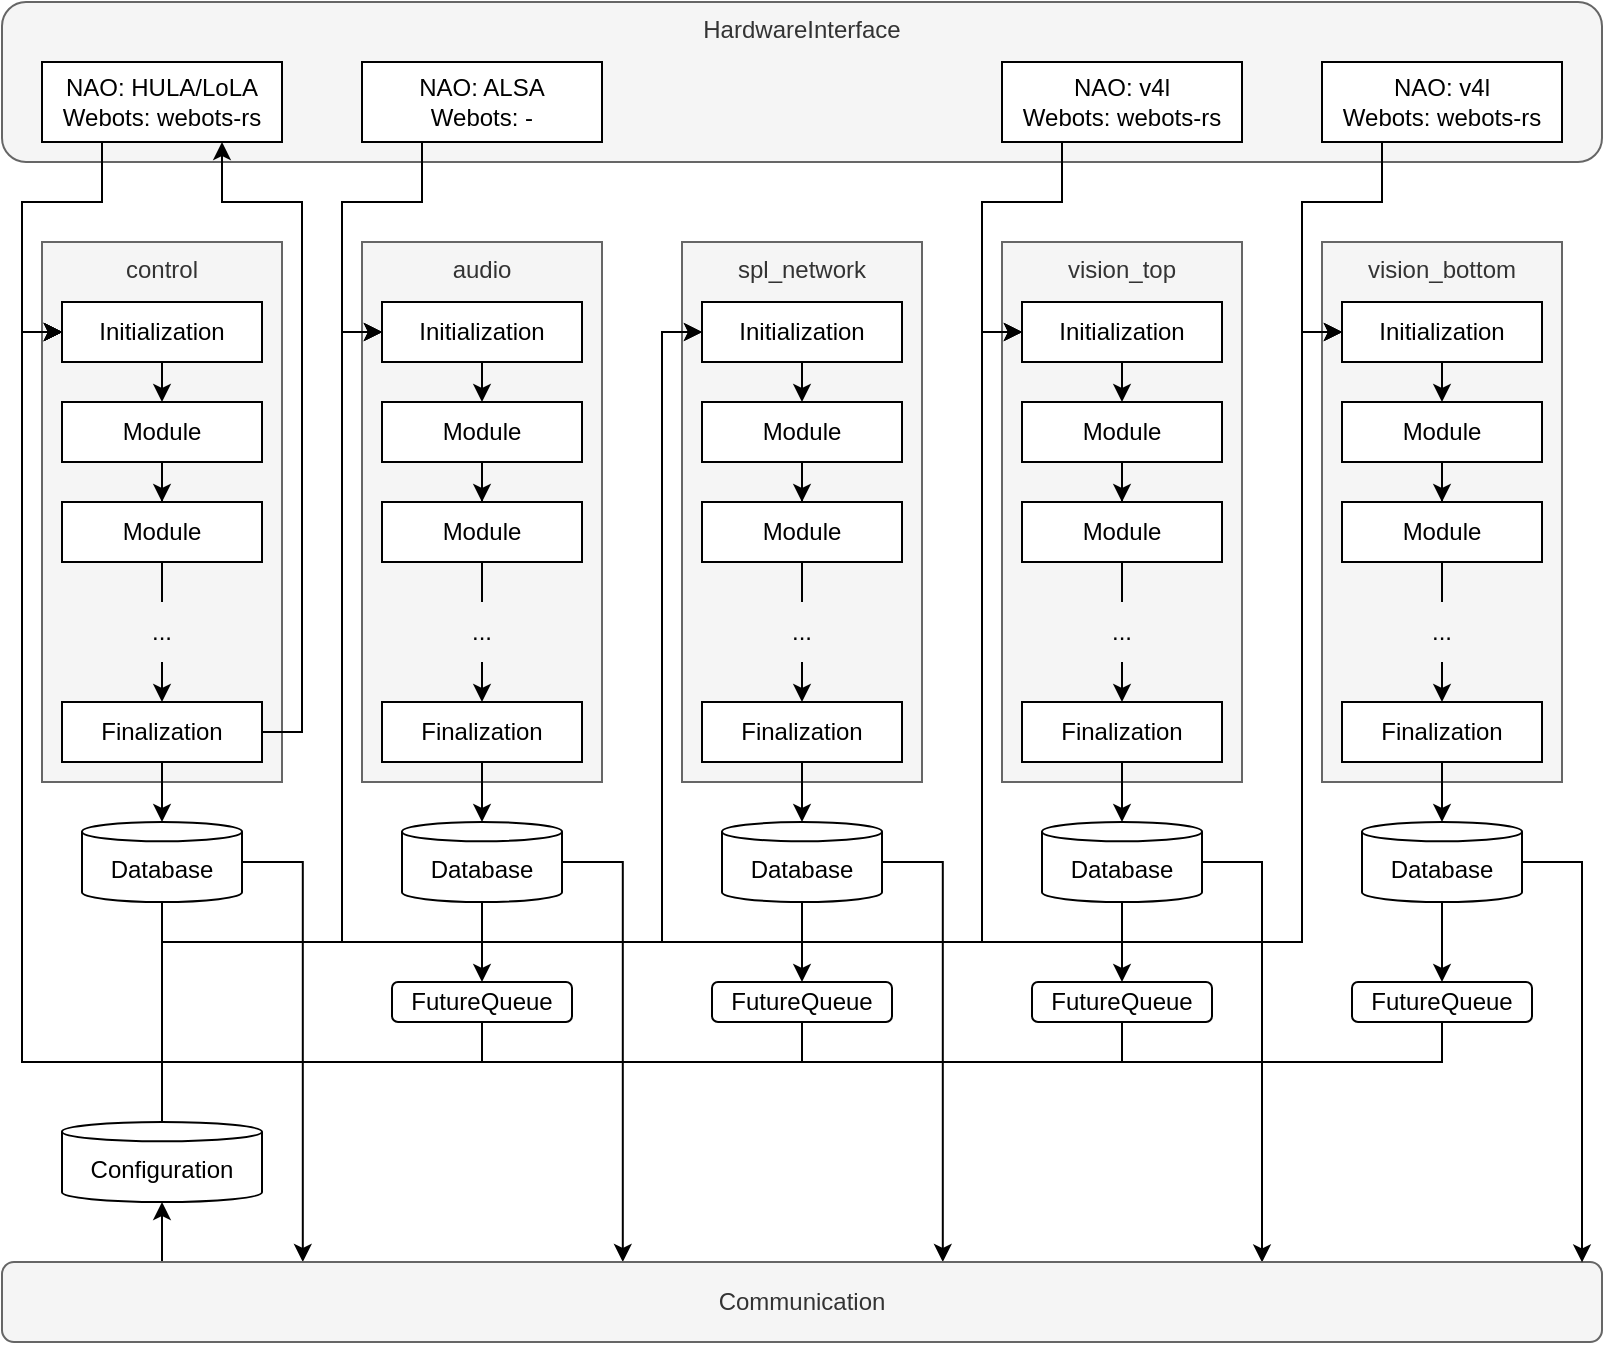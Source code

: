 <mxfile version="18.1.1" type="device"><diagram id="XcJZ0W03TQX2NoV_ZfGi" name="Page-1"><mxGraphModel dx="1497" dy="863" grid="0" gridSize="10" guides="1" tooltips="1" connect="1" arrows="1" fold="1" page="0" pageScale="1" pageWidth="850" pageHeight="1100" math="0" shadow="0"><root><mxCell id="0"/><mxCell id="1" parent="0"/><mxCell id="W6htOilXqDYfo_NaCT0V-1" value="&lt;div&gt;control&lt;/div&gt;" style="rounded=0;whiteSpace=wrap;html=1;verticalAlign=top;fillColor=#f5f5f5;fontColor=#333333;strokeColor=#666666;" vertex="1" parent="1"><mxGeometry x="40" y="120" width="120" height="270" as="geometry"/></mxCell><mxCell id="W6htOilXqDYfo_NaCT0V-2" value="HardwareInterface" style="rounded=1;whiteSpace=wrap;html=1;verticalAlign=top;fillColor=#f5f5f5;fontColor=#333333;strokeColor=#666666;" vertex="1" parent="1"><mxGeometry x="20" width="800" height="80" as="geometry"/></mxCell><mxCell id="W6htOilXqDYfo_NaCT0V-3" value="&lt;div&gt;audio&lt;/div&gt;" style="rounded=0;whiteSpace=wrap;html=1;verticalAlign=top;fillColor=#f5f5f5;fontColor=#333333;strokeColor=#666666;" vertex="1" parent="1"><mxGeometry x="200" y="120" width="120" height="270" as="geometry"/></mxCell><mxCell id="W6htOilXqDYfo_NaCT0V-4" value="spl_network" style="rounded=0;whiteSpace=wrap;html=1;verticalAlign=top;fillColor=#f5f5f5;fontColor=#333333;strokeColor=#666666;" vertex="1" parent="1"><mxGeometry x="360" y="120" width="120" height="270" as="geometry"/></mxCell><mxCell id="W6htOilXqDYfo_NaCT0V-5" value="&lt;div&gt;vision_top&lt;/div&gt;" style="rounded=0;whiteSpace=wrap;html=1;verticalAlign=top;fillColor=#f5f5f5;fontColor=#333333;strokeColor=#666666;" vertex="1" parent="1"><mxGeometry x="520" y="120" width="120" height="270" as="geometry"/></mxCell><mxCell id="W6htOilXqDYfo_NaCT0V-6" value="vision_bottom" style="rounded=0;whiteSpace=wrap;html=1;verticalAlign=top;fillColor=#f5f5f5;fontColor=#333333;strokeColor=#666666;" vertex="1" parent="1"><mxGeometry x="680" y="120" width="120" height="270" as="geometry"/></mxCell><mxCell id="W6htOilXqDYfo_NaCT0V-69" style="edgeStyle=orthogonalEdgeStyle;rounded=0;orthogonalLoop=1;jettySize=auto;html=1;exitX=0.5;exitY=1;exitDx=0;exitDy=0;exitPerimeter=0;entryX=0;entryY=0.5;entryDx=0;entryDy=0;fillColor=#1ba1e2;strokeColor=default;" edge="1" parent="1" source="W6htOilXqDYfo_NaCT0V-8" target="W6htOilXqDYfo_NaCT0V-62"><mxGeometry relative="1" as="geometry"><Array as="points"><mxPoint x="100" y="470"/><mxPoint x="670" y="470"/><mxPoint x="670" y="165"/></Array></mxGeometry></mxCell><mxCell id="W6htOilXqDYfo_NaCT0V-70" style="edgeStyle=orthogonalEdgeStyle;rounded=0;orthogonalLoop=1;jettySize=auto;html=1;exitX=0.5;exitY=1;exitDx=0;exitDy=0;exitPerimeter=0;entryX=0;entryY=0.5;entryDx=0;entryDy=0;fillColor=#1ba1e2;strokeColor=default;" edge="1" parent="1" source="W6htOilXqDYfo_NaCT0V-8" target="W6htOilXqDYfo_NaCT0V-53"><mxGeometry relative="1" as="geometry"><Array as="points"><mxPoint x="100" y="470"/><mxPoint x="510" y="470"/><mxPoint x="510" y="165"/></Array></mxGeometry></mxCell><mxCell id="W6htOilXqDYfo_NaCT0V-71" style="edgeStyle=orthogonalEdgeStyle;rounded=0;orthogonalLoop=1;jettySize=auto;html=1;entryX=0;entryY=0.5;entryDx=0;entryDy=0;fillColor=#1ba1e2;strokeColor=default;exitX=0.5;exitY=1;exitDx=0;exitDy=0;exitPerimeter=0;" edge="1" parent="1" source="W6htOilXqDYfo_NaCT0V-8" target="W6htOilXqDYfo_NaCT0V-44"><mxGeometry relative="1" as="geometry"><mxPoint x="100" y="450" as="sourcePoint"/><Array as="points"><mxPoint x="100" y="470"/><mxPoint x="350" y="470"/><mxPoint x="350" y="165"/></Array></mxGeometry></mxCell><mxCell id="W6htOilXqDYfo_NaCT0V-135" style="edgeStyle=orthogonalEdgeStyle;rounded=0;orthogonalLoop=1;jettySize=auto;html=1;exitX=1;exitY=0.5;exitDx=0;exitDy=0;exitPerimeter=0;entryX=0.188;entryY=0;entryDx=0;entryDy=0;entryPerimeter=0;endArrow=classic;endFill=1;" edge="1" parent="1" source="W6htOilXqDYfo_NaCT0V-8" target="W6htOilXqDYfo_NaCT0V-130"><mxGeometry relative="1" as="geometry"/></mxCell><mxCell id="W6htOilXqDYfo_NaCT0V-8" value="Database" style="shape=cylinder3;whiteSpace=wrap;html=1;boundedLbl=1;backgroundOutline=1;size=4.826;fillColor=default;strokeColor=default;fontColor=default;" vertex="1" parent="1"><mxGeometry x="60" y="410" width="80" height="40" as="geometry"/></mxCell><mxCell id="W6htOilXqDYfo_NaCT0V-99" style="edgeStyle=orthogonalEdgeStyle;rounded=0;orthogonalLoop=1;jettySize=auto;html=1;exitX=0.5;exitY=1;exitDx=0;exitDy=0;exitPerimeter=0;entryX=0.5;entryY=0;entryDx=0;entryDy=0;endArrow=classic;endFill=1;" edge="1" parent="1" source="W6htOilXqDYfo_NaCT0V-10" target="W6htOilXqDYfo_NaCT0V-95"><mxGeometry relative="1" as="geometry"/></mxCell><mxCell id="W6htOilXqDYfo_NaCT0V-136" style="edgeStyle=orthogonalEdgeStyle;rounded=0;orthogonalLoop=1;jettySize=auto;html=1;exitX=1;exitY=0.5;exitDx=0;exitDy=0;exitPerimeter=0;entryX=0.388;entryY=0;entryDx=0;entryDy=0;entryPerimeter=0;endArrow=classic;endFill=1;" edge="1" parent="1" source="W6htOilXqDYfo_NaCT0V-10" target="W6htOilXqDYfo_NaCT0V-130"><mxGeometry relative="1" as="geometry"/></mxCell><mxCell id="W6htOilXqDYfo_NaCT0V-10" value="Database" style="shape=cylinder3;whiteSpace=wrap;html=1;boundedLbl=1;backgroundOutline=1;size=4.826;fillColor=default;fontColor=default;strokeColor=default;" vertex="1" parent="1"><mxGeometry x="220" y="410" width="80" height="40" as="geometry"/></mxCell><mxCell id="W6htOilXqDYfo_NaCT0V-103" style="edgeStyle=orthogonalEdgeStyle;rounded=0;orthogonalLoop=1;jettySize=auto;html=1;exitX=0.5;exitY=1;exitDx=0;exitDy=0;exitPerimeter=0;entryX=0.5;entryY=0;entryDx=0;entryDy=0;endArrow=classic;endFill=1;" edge="1" parent="1" source="W6htOilXqDYfo_NaCT0V-11" target="W6htOilXqDYfo_NaCT0V-96"><mxGeometry relative="1" as="geometry"/></mxCell><mxCell id="W6htOilXqDYfo_NaCT0V-137" style="edgeStyle=orthogonalEdgeStyle;rounded=0;orthogonalLoop=1;jettySize=auto;html=1;exitX=1;exitY=0.5;exitDx=0;exitDy=0;exitPerimeter=0;entryX=0.588;entryY=0;entryDx=0;entryDy=0;entryPerimeter=0;endArrow=classic;endFill=1;" edge="1" parent="1" source="W6htOilXqDYfo_NaCT0V-11" target="W6htOilXqDYfo_NaCT0V-130"><mxGeometry relative="1" as="geometry"/></mxCell><mxCell id="W6htOilXqDYfo_NaCT0V-11" value="Database" style="shape=cylinder3;whiteSpace=wrap;html=1;boundedLbl=1;backgroundOutline=1;size=4.826;fillColor=default;fontColor=default;strokeColor=default;" vertex="1" parent="1"><mxGeometry x="380" y="410" width="80" height="40" as="geometry"/></mxCell><mxCell id="W6htOilXqDYfo_NaCT0V-104" style="edgeStyle=orthogonalEdgeStyle;rounded=0;orthogonalLoop=1;jettySize=auto;html=1;exitX=0.5;exitY=1;exitDx=0;exitDy=0;exitPerimeter=0;endArrow=classic;endFill=1;entryX=0.5;entryY=0;entryDx=0;entryDy=0;" edge="1" parent="1" source="W6htOilXqDYfo_NaCT0V-12" target="W6htOilXqDYfo_NaCT0V-97"><mxGeometry relative="1" as="geometry"/></mxCell><mxCell id="W6htOilXqDYfo_NaCT0V-138" style="edgeStyle=orthogonalEdgeStyle;rounded=0;orthogonalLoop=1;jettySize=auto;html=1;exitX=1;exitY=0.5;exitDx=0;exitDy=0;exitPerimeter=0;entryX=0.788;entryY=0.005;entryDx=0;entryDy=0;entryPerimeter=0;endArrow=classic;endFill=1;" edge="1" parent="1" source="W6htOilXqDYfo_NaCT0V-12" target="W6htOilXqDYfo_NaCT0V-130"><mxGeometry relative="1" as="geometry"><Array as="points"><mxPoint x="650" y="430"/><mxPoint x="650" y="630"/></Array></mxGeometry></mxCell><mxCell id="W6htOilXqDYfo_NaCT0V-12" value="Database" style="shape=cylinder3;whiteSpace=wrap;html=1;boundedLbl=1;backgroundOutline=1;size=4.826;fillColor=default;fontColor=default;strokeColor=default;" vertex="1" parent="1"><mxGeometry x="540" y="410" width="80" height="40" as="geometry"/></mxCell><mxCell id="W6htOilXqDYfo_NaCT0V-105" style="edgeStyle=orthogonalEdgeStyle;rounded=0;orthogonalLoop=1;jettySize=auto;html=1;exitX=0.5;exitY=1;exitDx=0;exitDy=0;exitPerimeter=0;entryX=0.5;entryY=0;entryDx=0;entryDy=0;endArrow=classic;endFill=1;" edge="1" parent="1" source="W6htOilXqDYfo_NaCT0V-13" target="W6htOilXqDYfo_NaCT0V-98"><mxGeometry relative="1" as="geometry"/></mxCell><mxCell id="W6htOilXqDYfo_NaCT0V-13" value="Database" style="shape=cylinder3;whiteSpace=wrap;html=1;boundedLbl=1;backgroundOutline=1;size=4.826;" vertex="1" parent="1"><mxGeometry x="700" y="410" width="80" height="40" as="geometry"/></mxCell><mxCell id="W6htOilXqDYfo_NaCT0V-28" style="edgeStyle=orthogonalEdgeStyle;rounded=0;orthogonalLoop=1;jettySize=auto;html=1;exitX=0.5;exitY=1;exitDx=0;exitDy=0;" edge="1" parent="1" source="W6htOilXqDYfo_NaCT0V-21" target="W6htOilXqDYfo_NaCT0V-23"><mxGeometry relative="1" as="geometry"/></mxCell><mxCell id="W6htOilXqDYfo_NaCT0V-21" value="Module" style="rounded=0;whiteSpace=wrap;html=1;" vertex="1" parent="1"><mxGeometry x="50" y="200" width="100" height="30" as="geometry"/></mxCell><mxCell id="W6htOilXqDYfo_NaCT0V-27" style="edgeStyle=orthogonalEdgeStyle;rounded=0;orthogonalLoop=1;jettySize=auto;html=1;exitX=0.5;exitY=1;exitDx=0;exitDy=0;entryX=0.5;entryY=0;entryDx=0;entryDy=0;" edge="1" parent="1" source="W6htOilXqDYfo_NaCT0V-22" target="W6htOilXqDYfo_NaCT0V-21"><mxGeometry relative="1" as="geometry"/></mxCell><mxCell id="W6htOilXqDYfo_NaCT0V-22" value="Initialization" style="rounded=0;whiteSpace=wrap;html=1;" vertex="1" parent="1"><mxGeometry x="50" y="150" width="100" height="30" as="geometry"/></mxCell><mxCell id="W6htOilXqDYfo_NaCT0V-29" style="edgeStyle=orthogonalEdgeStyle;rounded=0;orthogonalLoop=1;jettySize=auto;html=1;exitX=0.5;exitY=1;exitDx=0;exitDy=0;entryX=0.5;entryY=0;entryDx=0;entryDy=0;startArrow=none;" edge="1" parent="1" source="W6htOilXqDYfo_NaCT0V-30" target="W6htOilXqDYfo_NaCT0V-24"><mxGeometry relative="1" as="geometry"/></mxCell><mxCell id="W6htOilXqDYfo_NaCT0V-23" value="Module" style="rounded=0;whiteSpace=wrap;html=1;" vertex="1" parent="1"><mxGeometry x="50" y="250" width="100" height="30" as="geometry"/></mxCell><mxCell id="W6htOilXqDYfo_NaCT0V-76" style="edgeStyle=orthogonalEdgeStyle;rounded=0;orthogonalLoop=1;jettySize=auto;html=1;exitX=1;exitY=0.5;exitDx=0;exitDy=0;entryX=0.75;entryY=1;entryDx=0;entryDy=0;" edge="1" parent="1" source="W6htOilXqDYfo_NaCT0V-24" target="W6htOilXqDYfo_NaCT0V-74"><mxGeometry relative="1" as="geometry"><Array as="points"><mxPoint x="170" y="365"/><mxPoint x="170" y="100"/><mxPoint x="130" y="100"/></Array></mxGeometry></mxCell><mxCell id="W6htOilXqDYfo_NaCT0V-24" value="Finalization" style="rounded=0;whiteSpace=wrap;html=1;" vertex="1" parent="1"><mxGeometry x="50" y="350" width="100" height="30" as="geometry"/></mxCell><mxCell id="W6htOilXqDYfo_NaCT0V-30" value="..." style="text;html=1;strokeColor=none;fillColor=none;align=center;verticalAlign=middle;whiteSpace=wrap;rounded=0;" vertex="1" parent="1"><mxGeometry x="70" y="300" width="60" height="30" as="geometry"/></mxCell><mxCell id="W6htOilXqDYfo_NaCT0V-31" value="" style="edgeStyle=orthogonalEdgeStyle;rounded=0;orthogonalLoop=1;jettySize=auto;html=1;exitX=0.5;exitY=1;exitDx=0;exitDy=0;entryX=0.5;entryY=0;entryDx=0;entryDy=0;endArrow=none;" edge="1" parent="1" source="W6htOilXqDYfo_NaCT0V-23" target="W6htOilXqDYfo_NaCT0V-30"><mxGeometry relative="1" as="geometry"><mxPoint x="100" y="280.0" as="sourcePoint"/><mxPoint x="100" y="350" as="targetPoint"/></mxGeometry></mxCell><mxCell id="W6htOilXqDYfo_NaCT0V-32" style="edgeStyle=orthogonalEdgeStyle;rounded=0;orthogonalLoop=1;jettySize=auto;html=1;exitX=0.5;exitY=1;exitDx=0;exitDy=0;" edge="1" parent="1" source="W6htOilXqDYfo_NaCT0V-33" target="W6htOilXqDYfo_NaCT0V-37"><mxGeometry relative="1" as="geometry"/></mxCell><mxCell id="W6htOilXqDYfo_NaCT0V-33" value="Module" style="rounded=0;whiteSpace=wrap;html=1;" vertex="1" parent="1"><mxGeometry x="210" y="200" width="100" height="30" as="geometry"/></mxCell><mxCell id="W6htOilXqDYfo_NaCT0V-34" style="edgeStyle=orthogonalEdgeStyle;rounded=0;orthogonalLoop=1;jettySize=auto;html=1;exitX=0.5;exitY=1;exitDx=0;exitDy=0;entryX=0.5;entryY=0;entryDx=0;entryDy=0;" edge="1" parent="1" source="W6htOilXqDYfo_NaCT0V-35" target="W6htOilXqDYfo_NaCT0V-33"><mxGeometry relative="1" as="geometry"/></mxCell><mxCell id="W6htOilXqDYfo_NaCT0V-35" value="Initialization" style="rounded=0;whiteSpace=wrap;html=1;" vertex="1" parent="1"><mxGeometry x="210" y="150" width="100" height="30" as="geometry"/></mxCell><mxCell id="W6htOilXqDYfo_NaCT0V-36" style="edgeStyle=orthogonalEdgeStyle;rounded=0;orthogonalLoop=1;jettySize=auto;html=1;exitX=0.5;exitY=1;exitDx=0;exitDy=0;entryX=0.5;entryY=0;entryDx=0;entryDy=0;startArrow=none;" edge="1" parent="1" source="W6htOilXqDYfo_NaCT0V-39" target="W6htOilXqDYfo_NaCT0V-38"><mxGeometry relative="1" as="geometry"/></mxCell><mxCell id="W6htOilXqDYfo_NaCT0V-37" value="Module" style="rounded=0;whiteSpace=wrap;html=1;" vertex="1" parent="1"><mxGeometry x="210" y="250" width="100" height="30" as="geometry"/></mxCell><mxCell id="W6htOilXqDYfo_NaCT0V-38" value="Finalization" style="rounded=0;whiteSpace=wrap;html=1;" vertex="1" parent="1"><mxGeometry x="210" y="350" width="100" height="30" as="geometry"/></mxCell><mxCell id="W6htOilXqDYfo_NaCT0V-39" value="..." style="text;html=1;strokeColor=none;fillColor=none;align=center;verticalAlign=middle;whiteSpace=wrap;rounded=0;" vertex="1" parent="1"><mxGeometry x="230" y="300" width="60" height="30" as="geometry"/></mxCell><mxCell id="W6htOilXqDYfo_NaCT0V-40" value="" style="edgeStyle=orthogonalEdgeStyle;rounded=0;orthogonalLoop=1;jettySize=auto;html=1;exitX=0.5;exitY=1;exitDx=0;exitDy=0;entryX=0.5;entryY=0;entryDx=0;entryDy=0;endArrow=none;" edge="1" parent="1" source="W6htOilXqDYfo_NaCT0V-37" target="W6htOilXqDYfo_NaCT0V-39"><mxGeometry relative="1" as="geometry"><mxPoint x="260" y="280.0" as="sourcePoint"/><mxPoint x="260" y="350" as="targetPoint"/></mxGeometry></mxCell><mxCell id="W6htOilXqDYfo_NaCT0V-41" style="edgeStyle=orthogonalEdgeStyle;rounded=0;orthogonalLoop=1;jettySize=auto;html=1;exitX=0.5;exitY=1;exitDx=0;exitDy=0;" edge="1" parent="1" source="W6htOilXqDYfo_NaCT0V-42" target="W6htOilXqDYfo_NaCT0V-46"><mxGeometry relative="1" as="geometry"/></mxCell><mxCell id="W6htOilXqDYfo_NaCT0V-42" value="Module" style="rounded=0;whiteSpace=wrap;html=1;" vertex="1" parent="1"><mxGeometry x="370" y="200" width="100" height="30" as="geometry"/></mxCell><mxCell id="W6htOilXqDYfo_NaCT0V-43" style="edgeStyle=orthogonalEdgeStyle;rounded=0;orthogonalLoop=1;jettySize=auto;html=1;exitX=0.5;exitY=1;exitDx=0;exitDy=0;entryX=0.5;entryY=0;entryDx=0;entryDy=0;" edge="1" parent="1" source="W6htOilXqDYfo_NaCT0V-44" target="W6htOilXqDYfo_NaCT0V-42"><mxGeometry relative="1" as="geometry"/></mxCell><mxCell id="W6htOilXqDYfo_NaCT0V-44" value="Initialization" style="rounded=0;whiteSpace=wrap;html=1;" vertex="1" parent="1"><mxGeometry x="370" y="150" width="100" height="30" as="geometry"/></mxCell><mxCell id="W6htOilXqDYfo_NaCT0V-45" style="edgeStyle=orthogonalEdgeStyle;rounded=0;orthogonalLoop=1;jettySize=auto;html=1;exitX=0.5;exitY=1;exitDx=0;exitDy=0;entryX=0.5;entryY=0;entryDx=0;entryDy=0;startArrow=none;" edge="1" parent="1" source="W6htOilXqDYfo_NaCT0V-48" target="W6htOilXqDYfo_NaCT0V-47"><mxGeometry relative="1" as="geometry"/></mxCell><mxCell id="W6htOilXqDYfo_NaCT0V-46" value="Module" style="rounded=0;whiteSpace=wrap;html=1;" vertex="1" parent="1"><mxGeometry x="370" y="250" width="100" height="30" as="geometry"/></mxCell><mxCell id="W6htOilXqDYfo_NaCT0V-47" value="Finalization" style="rounded=0;whiteSpace=wrap;html=1;" vertex="1" parent="1"><mxGeometry x="370" y="350" width="100" height="30" as="geometry"/></mxCell><mxCell id="W6htOilXqDYfo_NaCT0V-48" value="..." style="text;html=1;strokeColor=none;fillColor=none;align=center;verticalAlign=middle;whiteSpace=wrap;rounded=0;" vertex="1" parent="1"><mxGeometry x="390" y="300" width="60" height="30" as="geometry"/></mxCell><mxCell id="W6htOilXqDYfo_NaCT0V-49" value="" style="edgeStyle=orthogonalEdgeStyle;rounded=0;orthogonalLoop=1;jettySize=auto;html=1;exitX=0.5;exitY=1;exitDx=0;exitDy=0;entryX=0.5;entryY=0;entryDx=0;entryDy=0;endArrow=none;" edge="1" parent="1" source="W6htOilXqDYfo_NaCT0V-46" target="W6htOilXqDYfo_NaCT0V-48"><mxGeometry relative="1" as="geometry"><mxPoint x="420" y="280.0" as="sourcePoint"/><mxPoint x="420" y="350" as="targetPoint"/></mxGeometry></mxCell><mxCell id="W6htOilXqDYfo_NaCT0V-50" style="edgeStyle=orthogonalEdgeStyle;rounded=0;orthogonalLoop=1;jettySize=auto;html=1;exitX=0.5;exitY=1;exitDx=0;exitDy=0;" edge="1" parent="1" source="W6htOilXqDYfo_NaCT0V-51" target="W6htOilXqDYfo_NaCT0V-55"><mxGeometry relative="1" as="geometry"/></mxCell><mxCell id="W6htOilXqDYfo_NaCT0V-51" value="Module" style="rounded=0;whiteSpace=wrap;html=1;" vertex="1" parent="1"><mxGeometry x="530" y="200" width="100" height="30" as="geometry"/></mxCell><mxCell id="W6htOilXqDYfo_NaCT0V-52" style="edgeStyle=orthogonalEdgeStyle;rounded=0;orthogonalLoop=1;jettySize=auto;html=1;exitX=0.5;exitY=1;exitDx=0;exitDy=0;entryX=0.5;entryY=0;entryDx=0;entryDy=0;" edge="1" parent="1" source="W6htOilXqDYfo_NaCT0V-53" target="W6htOilXqDYfo_NaCT0V-51"><mxGeometry relative="1" as="geometry"/></mxCell><mxCell id="W6htOilXqDYfo_NaCT0V-53" value="Initialization" style="rounded=0;whiteSpace=wrap;html=1;" vertex="1" parent="1"><mxGeometry x="530" y="150" width="100" height="30" as="geometry"/></mxCell><mxCell id="W6htOilXqDYfo_NaCT0V-54" style="edgeStyle=orthogonalEdgeStyle;rounded=0;orthogonalLoop=1;jettySize=auto;html=1;exitX=0.5;exitY=1;exitDx=0;exitDy=0;entryX=0.5;entryY=0;entryDx=0;entryDy=0;startArrow=none;" edge="1" parent="1" source="W6htOilXqDYfo_NaCT0V-57" target="W6htOilXqDYfo_NaCT0V-56"><mxGeometry relative="1" as="geometry"/></mxCell><mxCell id="W6htOilXqDYfo_NaCT0V-55" value="Module" style="rounded=0;whiteSpace=wrap;html=1;" vertex="1" parent="1"><mxGeometry x="530" y="250" width="100" height="30" as="geometry"/></mxCell><mxCell id="W6htOilXqDYfo_NaCT0V-56" value="Finalization" style="rounded=0;whiteSpace=wrap;html=1;" vertex="1" parent="1"><mxGeometry x="530" y="350" width="100" height="30" as="geometry"/></mxCell><mxCell id="W6htOilXqDYfo_NaCT0V-57" value="..." style="text;html=1;strokeColor=none;fillColor=none;align=center;verticalAlign=middle;whiteSpace=wrap;rounded=0;" vertex="1" parent="1"><mxGeometry x="550" y="300" width="60" height="30" as="geometry"/></mxCell><mxCell id="W6htOilXqDYfo_NaCT0V-58" value="" style="edgeStyle=orthogonalEdgeStyle;rounded=0;orthogonalLoop=1;jettySize=auto;html=1;exitX=0.5;exitY=1;exitDx=0;exitDy=0;entryX=0.5;entryY=0;entryDx=0;entryDy=0;endArrow=none;" edge="1" parent="1" source="W6htOilXqDYfo_NaCT0V-55" target="W6htOilXqDYfo_NaCT0V-57"><mxGeometry relative="1" as="geometry"><mxPoint x="580" y="280.0" as="sourcePoint"/><mxPoint x="580" y="350" as="targetPoint"/></mxGeometry></mxCell><mxCell id="W6htOilXqDYfo_NaCT0V-59" style="edgeStyle=orthogonalEdgeStyle;rounded=0;orthogonalLoop=1;jettySize=auto;html=1;exitX=0.5;exitY=1;exitDx=0;exitDy=0;" edge="1" parent="1" source="W6htOilXqDYfo_NaCT0V-60" target="W6htOilXqDYfo_NaCT0V-64"><mxGeometry relative="1" as="geometry"/></mxCell><mxCell id="W6htOilXqDYfo_NaCT0V-60" value="Module" style="rounded=0;whiteSpace=wrap;html=1;" vertex="1" parent="1"><mxGeometry x="690" y="200" width="100" height="30" as="geometry"/></mxCell><mxCell id="W6htOilXqDYfo_NaCT0V-61" style="edgeStyle=orthogonalEdgeStyle;rounded=0;orthogonalLoop=1;jettySize=auto;html=1;exitX=0.5;exitY=1;exitDx=0;exitDy=0;entryX=0.5;entryY=0;entryDx=0;entryDy=0;" edge="1" parent="1" source="W6htOilXqDYfo_NaCT0V-62" target="W6htOilXqDYfo_NaCT0V-60"><mxGeometry relative="1" as="geometry"/></mxCell><mxCell id="W6htOilXqDYfo_NaCT0V-62" value="Initialization" style="rounded=0;whiteSpace=wrap;html=1;" vertex="1" parent="1"><mxGeometry x="690" y="150" width="100" height="30" as="geometry"/></mxCell><mxCell id="W6htOilXqDYfo_NaCT0V-63" style="edgeStyle=orthogonalEdgeStyle;rounded=0;orthogonalLoop=1;jettySize=auto;html=1;exitX=0.5;exitY=1;exitDx=0;exitDy=0;entryX=0.5;entryY=0;entryDx=0;entryDy=0;startArrow=none;" edge="1" parent="1" source="W6htOilXqDYfo_NaCT0V-66" target="W6htOilXqDYfo_NaCT0V-65"><mxGeometry relative="1" as="geometry"/></mxCell><mxCell id="W6htOilXqDYfo_NaCT0V-64" value="Module" style="rounded=0;whiteSpace=wrap;html=1;" vertex="1" parent="1"><mxGeometry x="690" y="250" width="100" height="30" as="geometry"/></mxCell><mxCell id="W6htOilXqDYfo_NaCT0V-65" value="Finalization" style="rounded=0;whiteSpace=wrap;html=1;" vertex="1" parent="1"><mxGeometry x="690" y="350" width="100" height="30" as="geometry"/></mxCell><mxCell id="W6htOilXqDYfo_NaCT0V-66" value="..." style="text;html=1;strokeColor=none;fillColor=none;align=center;verticalAlign=middle;whiteSpace=wrap;rounded=0;" vertex="1" parent="1"><mxGeometry x="710" y="300" width="60" height="30" as="geometry"/></mxCell><mxCell id="W6htOilXqDYfo_NaCT0V-67" value="" style="edgeStyle=orthogonalEdgeStyle;rounded=0;orthogonalLoop=1;jettySize=auto;html=1;exitX=0.5;exitY=1;exitDx=0;exitDy=0;entryX=0.5;entryY=0;entryDx=0;entryDy=0;endArrow=none;" edge="1" parent="1" source="W6htOilXqDYfo_NaCT0V-64" target="W6htOilXqDYfo_NaCT0V-66"><mxGeometry relative="1" as="geometry"><mxPoint x="740" y="280.0" as="sourcePoint"/><mxPoint x="740" y="350" as="targetPoint"/></mxGeometry></mxCell><mxCell id="W6htOilXqDYfo_NaCT0V-15" style="edgeStyle=orthogonalEdgeStyle;rounded=0;orthogonalLoop=1;jettySize=auto;html=1;exitX=0.5;exitY=1;exitDx=0;exitDy=0;entryX=0.5;entryY=0;entryDx=0;entryDy=0;entryPerimeter=0;fillColor=#1ba1e2;strokeColor=default;" edge="1" parent="1" source="W6htOilXqDYfo_NaCT0V-38" target="W6htOilXqDYfo_NaCT0V-10"><mxGeometry relative="1" as="geometry"/></mxCell><mxCell id="W6htOilXqDYfo_NaCT0V-16" style="edgeStyle=orthogonalEdgeStyle;rounded=0;orthogonalLoop=1;jettySize=auto;html=1;exitX=0.5;exitY=1;exitDx=0;exitDy=0;entryX=0.5;entryY=0;entryDx=0;entryDy=0;entryPerimeter=0;fillColor=#1ba1e2;strokeColor=default;" edge="1" parent="1" source="W6htOilXqDYfo_NaCT0V-47" target="W6htOilXqDYfo_NaCT0V-11"><mxGeometry relative="1" as="geometry"/></mxCell><mxCell id="W6htOilXqDYfo_NaCT0V-17" style="edgeStyle=orthogonalEdgeStyle;rounded=0;orthogonalLoop=1;jettySize=auto;html=1;exitX=0.5;exitY=1;exitDx=0;exitDy=0;entryX=0.5;entryY=0;entryDx=0;entryDy=0;entryPerimeter=0;fillColor=#1ba1e2;strokeColor=default;" edge="1" parent="1" source="W6htOilXqDYfo_NaCT0V-56" target="W6htOilXqDYfo_NaCT0V-12"><mxGeometry relative="1" as="geometry"/></mxCell><mxCell id="W6htOilXqDYfo_NaCT0V-18" style="edgeStyle=orthogonalEdgeStyle;rounded=0;orthogonalLoop=1;jettySize=auto;html=1;exitX=0.5;exitY=1;exitDx=0;exitDy=0;entryX=0.5;entryY=0;entryDx=0;entryDy=0;entryPerimeter=0;fillColor=#1ba1e2;strokeColor=default;" edge="1" parent="1" source="W6htOilXqDYfo_NaCT0V-65" target="W6htOilXqDYfo_NaCT0V-13"><mxGeometry relative="1" as="geometry"/></mxCell><mxCell id="W6htOilXqDYfo_NaCT0V-14" style="edgeStyle=orthogonalEdgeStyle;rounded=0;orthogonalLoop=1;jettySize=auto;html=1;exitX=0.5;exitY=1;exitDx=0;exitDy=0;entryX=0.5;entryY=0;entryDx=0;entryDy=0;entryPerimeter=0;fillColor=#1ba1e2;strokeColor=default;" edge="1" parent="1" source="W6htOilXqDYfo_NaCT0V-24" target="W6htOilXqDYfo_NaCT0V-8"><mxGeometry relative="1" as="geometry"/></mxCell><mxCell id="W6htOilXqDYfo_NaCT0V-75" style="edgeStyle=orthogonalEdgeStyle;rounded=0;orthogonalLoop=1;jettySize=auto;html=1;exitX=0.25;exitY=1;exitDx=0;exitDy=0;entryX=0;entryY=0.5;entryDx=0;entryDy=0;" edge="1" parent="1" source="W6htOilXqDYfo_NaCT0V-74" target="W6htOilXqDYfo_NaCT0V-22"><mxGeometry relative="1" as="geometry"><Array as="points"><mxPoint x="70" y="100"/><mxPoint x="30" y="100"/><mxPoint x="30" y="165"/></Array></mxGeometry></mxCell><mxCell id="W6htOilXqDYfo_NaCT0V-74" value="&lt;div&gt;NAO: HULA/LoLA&lt;/div&gt;&lt;div&gt;Webots: webots-rs&lt;br&gt;&lt;/div&gt;" style="rounded=0;whiteSpace=wrap;html=1;" vertex="1" parent="1"><mxGeometry x="40" y="30" width="120" height="40" as="geometry"/></mxCell><mxCell id="W6htOilXqDYfo_NaCT0V-79" style="edgeStyle=orthogonalEdgeStyle;rounded=0;orthogonalLoop=1;jettySize=auto;html=1;exitX=0.25;exitY=1;exitDx=0;exitDy=0;entryX=0;entryY=0.5;entryDx=0;entryDy=0;" edge="1" parent="1" source="W6htOilXqDYfo_NaCT0V-78" target="W6htOilXqDYfo_NaCT0V-35"><mxGeometry relative="1" as="geometry"><Array as="points"><mxPoint x="230" y="100"/><mxPoint x="190" y="100"/><mxPoint x="190" y="165"/></Array></mxGeometry></mxCell><mxCell id="W6htOilXqDYfo_NaCT0V-78" value="&lt;div&gt;NAO: ALSA&lt;/div&gt;&lt;div&gt;Webots: -&lt;br&gt;&lt;/div&gt;" style="rounded=0;whiteSpace=wrap;html=1;" vertex="1" parent="1"><mxGeometry x="200" y="30" width="120" height="40" as="geometry"/></mxCell><mxCell id="W6htOilXqDYfo_NaCT0V-72" style="edgeStyle=orthogonalEdgeStyle;rounded=0;orthogonalLoop=1;jettySize=auto;html=1;exitX=0.5;exitY=1;exitDx=0;exitDy=0;exitPerimeter=0;entryX=0;entryY=0.5;entryDx=0;entryDy=0;fillColor=#1ba1e2;strokeColor=default;" edge="1" parent="1" source="W6htOilXqDYfo_NaCT0V-8" target="W6htOilXqDYfo_NaCT0V-35"><mxGeometry relative="1" as="geometry"><Array as="points"><mxPoint x="100" y="470"/><mxPoint x="190" y="470"/><mxPoint x="190" y="165"/></Array></mxGeometry></mxCell><mxCell id="W6htOilXqDYfo_NaCT0V-83" style="edgeStyle=orthogonalEdgeStyle;rounded=0;orthogonalLoop=1;jettySize=auto;html=1;exitX=0.25;exitY=1;exitDx=0;exitDy=0;entryX=0;entryY=0.5;entryDx=0;entryDy=0;" edge="1" parent="1" source="W6htOilXqDYfo_NaCT0V-81" target="W6htOilXqDYfo_NaCT0V-53"><mxGeometry relative="1" as="geometry"><Array as="points"><mxPoint x="550" y="100"/><mxPoint x="510" y="100"/><mxPoint x="510" y="165"/></Array></mxGeometry></mxCell><mxCell id="W6htOilXqDYfo_NaCT0V-81" value="&lt;div&gt;NAO: v4l&lt;/div&gt;&lt;div&gt;Webots: webots-rs&lt;br&gt;&lt;/div&gt;" style="rounded=0;whiteSpace=wrap;html=1;" vertex="1" parent="1"><mxGeometry x="520" y="30" width="120" height="40" as="geometry"/></mxCell><mxCell id="W6htOilXqDYfo_NaCT0V-85" style="edgeStyle=orthogonalEdgeStyle;rounded=0;orthogonalLoop=1;jettySize=auto;html=1;exitX=0.25;exitY=1;exitDx=0;exitDy=0;entryX=0;entryY=0.5;entryDx=0;entryDy=0;" edge="1" parent="1" source="W6htOilXqDYfo_NaCT0V-82" target="W6htOilXqDYfo_NaCT0V-62"><mxGeometry relative="1" as="geometry"><Array as="points"><mxPoint x="710" y="100"/><mxPoint x="670" y="100"/><mxPoint x="670" y="165"/></Array></mxGeometry></mxCell><mxCell id="W6htOilXqDYfo_NaCT0V-82" value="&lt;div&gt;NAO: v4l&lt;/div&gt;&lt;div&gt;Webots: webots-rs&lt;br&gt;&lt;/div&gt;" style="rounded=0;whiteSpace=wrap;html=1;" vertex="1" parent="1"><mxGeometry x="680" y="30" width="120" height="40" as="geometry"/></mxCell><mxCell id="W6htOilXqDYfo_NaCT0V-124" style="edgeStyle=orthogonalEdgeStyle;rounded=0;orthogonalLoop=1;jettySize=auto;html=1;exitX=0.5;exitY=0;exitDx=0;exitDy=0;exitPerimeter=0;entryX=0;entryY=0.5;entryDx=0;entryDy=0;endArrow=classic;endFill=1;" edge="1" parent="1" source="W6htOilXqDYfo_NaCT0V-86" target="W6htOilXqDYfo_NaCT0V-22"><mxGeometry relative="1" as="geometry"><Array as="points"><mxPoint x="100" y="530"/><mxPoint x="30" y="530"/><mxPoint x="30" y="165"/></Array></mxGeometry></mxCell><mxCell id="W6htOilXqDYfo_NaCT0V-125" style="edgeStyle=orthogonalEdgeStyle;rounded=0;orthogonalLoop=1;jettySize=auto;html=1;exitX=0.5;exitY=0;exitDx=0;exitDy=0;exitPerimeter=0;entryX=0;entryY=0.5;entryDx=0;entryDy=0;endArrow=classic;endFill=1;" edge="1" parent="1" source="W6htOilXqDYfo_NaCT0V-86" target="W6htOilXqDYfo_NaCT0V-35"><mxGeometry relative="1" as="geometry"><Array as="points"><mxPoint x="100" y="470"/><mxPoint x="190" y="470"/><mxPoint x="190" y="165"/></Array></mxGeometry></mxCell><mxCell id="W6htOilXqDYfo_NaCT0V-126" style="edgeStyle=orthogonalEdgeStyle;rounded=0;orthogonalLoop=1;jettySize=auto;html=1;exitX=0.5;exitY=0;exitDx=0;exitDy=0;exitPerimeter=0;entryX=0;entryY=0.5;entryDx=0;entryDy=0;endArrow=classic;endFill=1;" edge="1" parent="1" source="W6htOilXqDYfo_NaCT0V-86" target="W6htOilXqDYfo_NaCT0V-44"><mxGeometry relative="1" as="geometry"><Array as="points"><mxPoint x="100" y="470"/><mxPoint x="350" y="470"/><mxPoint x="350" y="165"/></Array></mxGeometry></mxCell><mxCell id="W6htOilXqDYfo_NaCT0V-127" style="edgeStyle=orthogonalEdgeStyle;rounded=0;orthogonalLoop=1;jettySize=auto;html=1;exitX=0.5;exitY=0;exitDx=0;exitDy=0;exitPerimeter=0;entryX=0;entryY=0.5;entryDx=0;entryDy=0;endArrow=classic;endFill=1;" edge="1" parent="1" source="W6htOilXqDYfo_NaCT0V-86" target="W6htOilXqDYfo_NaCT0V-53"><mxGeometry relative="1" as="geometry"><Array as="points"><mxPoint x="100" y="470"/><mxPoint x="510" y="470"/><mxPoint x="510" y="165"/></Array></mxGeometry></mxCell><mxCell id="W6htOilXqDYfo_NaCT0V-129" style="edgeStyle=orthogonalEdgeStyle;rounded=0;orthogonalLoop=1;jettySize=auto;html=1;exitX=0.5;exitY=0;exitDx=0;exitDy=0;exitPerimeter=0;entryX=0;entryY=0.5;entryDx=0;entryDy=0;endArrow=classic;endFill=1;" edge="1" parent="1" source="W6htOilXqDYfo_NaCT0V-86" target="W6htOilXqDYfo_NaCT0V-62"><mxGeometry relative="1" as="geometry"><Array as="points"><mxPoint x="100" y="470"/><mxPoint x="670" y="470"/><mxPoint x="670" y="165"/></Array></mxGeometry></mxCell><mxCell id="W6htOilXqDYfo_NaCT0V-86" value="Configuration" style="shape=cylinder3;whiteSpace=wrap;html=1;boundedLbl=1;backgroundOutline=1;size=4.826;fillColor=default;strokeColor=default;fontColor=default;" vertex="1" parent="1"><mxGeometry x="50" y="560" width="100" height="40" as="geometry"/></mxCell><mxCell id="W6htOilXqDYfo_NaCT0V-123" style="edgeStyle=orthogonalEdgeStyle;rounded=0;orthogonalLoop=1;jettySize=auto;html=1;exitX=0.5;exitY=1;exitDx=0;exitDy=0;entryX=0;entryY=0.5;entryDx=0;entryDy=0;endArrow=classic;endFill=1;" edge="1" parent="1" source="W6htOilXqDYfo_NaCT0V-95" target="W6htOilXqDYfo_NaCT0V-22"><mxGeometry relative="1" as="geometry"/></mxCell><mxCell id="W6htOilXqDYfo_NaCT0V-95" value="FutureQueue" style="rounded=1;whiteSpace=wrap;html=1;" vertex="1" parent="1"><mxGeometry x="215" y="490" width="90" height="20" as="geometry"/></mxCell><mxCell id="W6htOilXqDYfo_NaCT0V-122" style="edgeStyle=orthogonalEdgeStyle;rounded=0;orthogonalLoop=1;jettySize=auto;html=1;exitX=0.5;exitY=1;exitDx=0;exitDy=0;entryX=0;entryY=0.5;entryDx=0;entryDy=0;endArrow=classic;endFill=1;" edge="1" parent="1" source="W6htOilXqDYfo_NaCT0V-96" target="W6htOilXqDYfo_NaCT0V-22"><mxGeometry relative="1" as="geometry"/></mxCell><mxCell id="W6htOilXqDYfo_NaCT0V-96" value="FutureQueue" style="rounded=1;whiteSpace=wrap;html=1;" vertex="1" parent="1"><mxGeometry x="375" y="490" width="90" height="20" as="geometry"/></mxCell><mxCell id="W6htOilXqDYfo_NaCT0V-120" style="edgeStyle=orthogonalEdgeStyle;rounded=0;orthogonalLoop=1;jettySize=auto;html=1;exitX=0.5;exitY=1;exitDx=0;exitDy=0;entryX=0;entryY=0.5;entryDx=0;entryDy=0;endArrow=classic;endFill=1;" edge="1" parent="1" source="W6htOilXqDYfo_NaCT0V-97" target="W6htOilXqDYfo_NaCT0V-22"><mxGeometry relative="1" as="geometry"/></mxCell><mxCell id="W6htOilXqDYfo_NaCT0V-97" value="FutureQueue" style="rounded=1;whiteSpace=wrap;html=1;" vertex="1" parent="1"><mxGeometry x="535" y="490" width="90" height="20" as="geometry"/></mxCell><mxCell id="W6htOilXqDYfo_NaCT0V-119" style="edgeStyle=orthogonalEdgeStyle;rounded=0;orthogonalLoop=1;jettySize=auto;html=1;exitX=0.5;exitY=1;exitDx=0;exitDy=0;entryX=0;entryY=0.5;entryDx=0;entryDy=0;endArrow=classic;endFill=1;" edge="1" parent="1" source="W6htOilXqDYfo_NaCT0V-98" target="W6htOilXqDYfo_NaCT0V-22"><mxGeometry relative="1" as="geometry"/></mxCell><mxCell id="W6htOilXqDYfo_NaCT0V-98" value="FutureQueue" style="rounded=1;whiteSpace=wrap;html=1;" vertex="1" parent="1"><mxGeometry x="695" y="490" width="90" height="20" as="geometry"/></mxCell><mxCell id="W6htOilXqDYfo_NaCT0V-134" style="edgeStyle=orthogonalEdgeStyle;rounded=0;orthogonalLoop=1;jettySize=auto;html=1;exitX=0.1;exitY=0;exitDx=0;exitDy=0;entryX=0.5;entryY=1;entryDx=0;entryDy=0;entryPerimeter=0;endArrow=classic;endFill=1;exitPerimeter=0;" edge="1" parent="1" source="W6htOilXqDYfo_NaCT0V-130" target="W6htOilXqDYfo_NaCT0V-86"><mxGeometry relative="1" as="geometry"/></mxCell><mxCell id="W6htOilXqDYfo_NaCT0V-130" value="Communication" style="rounded=1;whiteSpace=wrap;html=1;verticalAlign=middle;fillColor=#f5f5f5;fontColor=#333333;strokeColor=#666666;" vertex="1" parent="1"><mxGeometry x="20" y="630" width="800" height="40" as="geometry"/></mxCell><mxCell id="W6htOilXqDYfo_NaCT0V-141" style="edgeStyle=orthogonalEdgeStyle;rounded=0;orthogonalLoop=1;jettySize=auto;html=1;exitX=1;exitY=0.5;exitDx=0;exitDy=0;exitPerimeter=0;endArrow=classic;endFill=1;entryX=0.987;entryY=0.005;entryDx=0;entryDy=0;entryPerimeter=0;" edge="1" parent="1" source="W6htOilXqDYfo_NaCT0V-13" target="W6htOilXqDYfo_NaCT0V-130"><mxGeometry relative="1" as="geometry"><mxPoint x="820" y="620" as="targetPoint"/><Array as="points"><mxPoint x="810" y="430"/><mxPoint x="810" y="630"/></Array></mxGeometry></mxCell></root></mxGraphModel></diagram></mxfile>